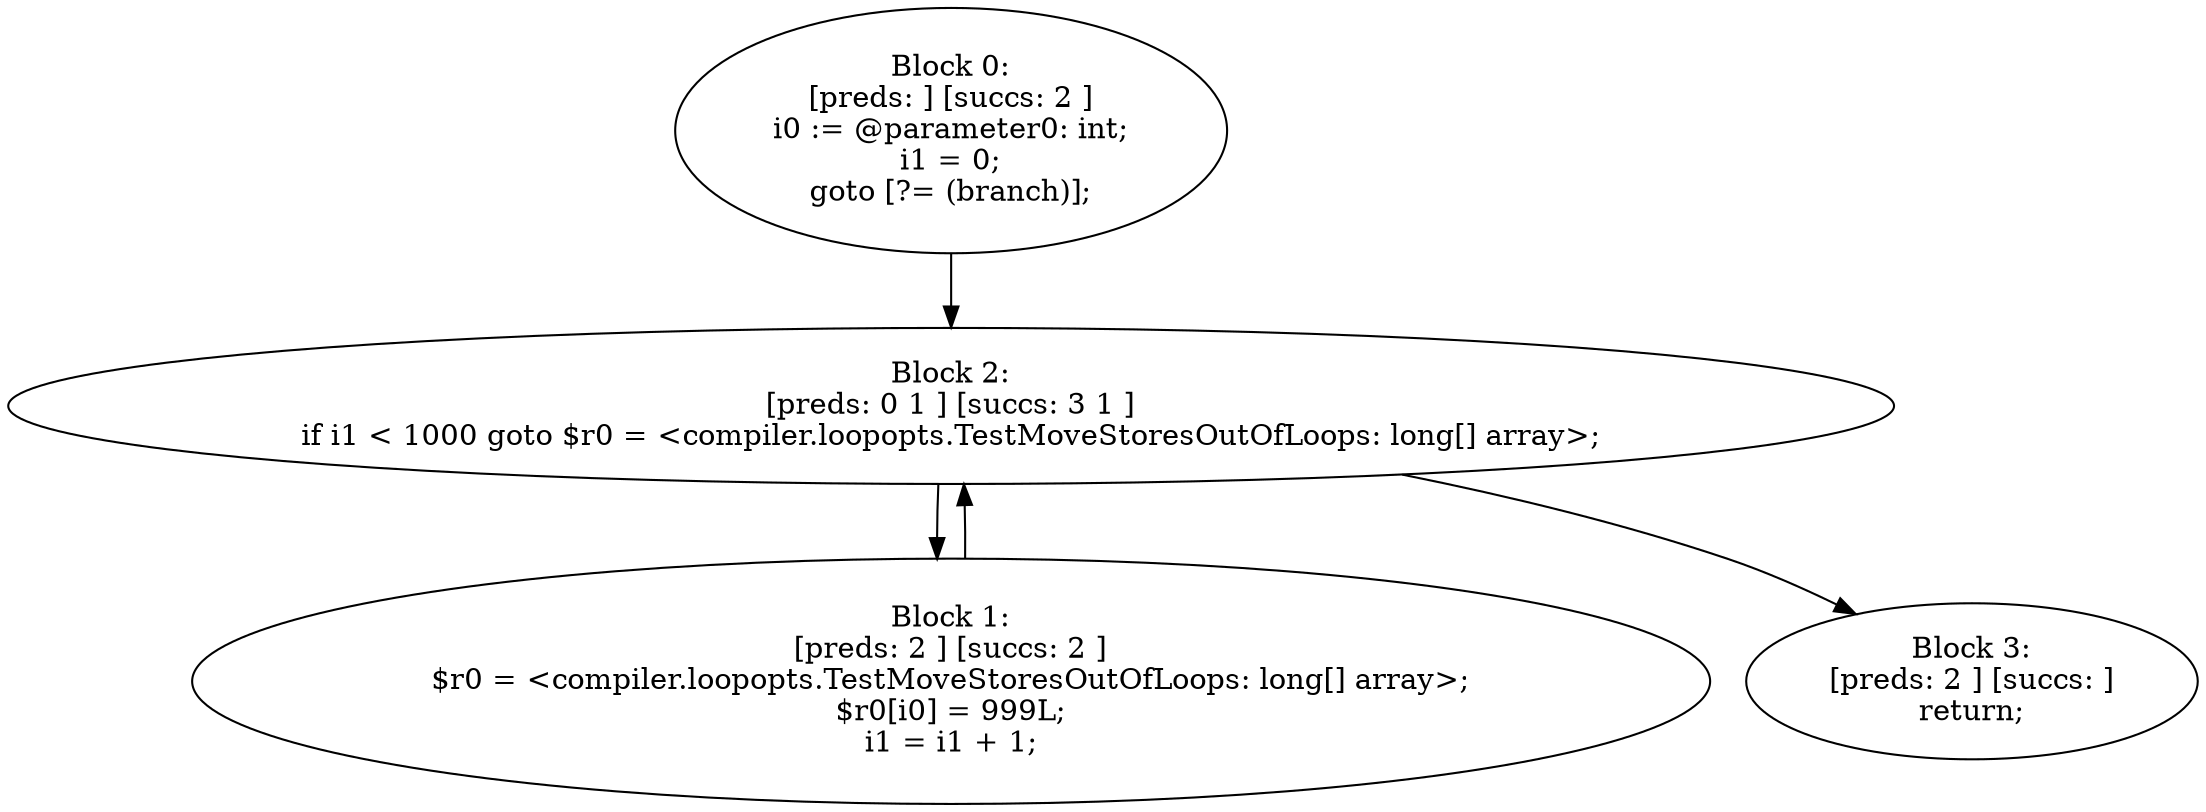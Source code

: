 digraph "unitGraph" {
    "Block 0:
[preds: ] [succs: 2 ]
i0 := @parameter0: int;
i1 = 0;
goto [?= (branch)];
"
    "Block 1:
[preds: 2 ] [succs: 2 ]
$r0 = <compiler.loopopts.TestMoveStoresOutOfLoops: long[] array>;
$r0[i0] = 999L;
i1 = i1 + 1;
"
    "Block 2:
[preds: 0 1 ] [succs: 3 1 ]
if i1 < 1000 goto $r0 = <compiler.loopopts.TestMoveStoresOutOfLoops: long[] array>;
"
    "Block 3:
[preds: 2 ] [succs: ]
return;
"
    "Block 0:
[preds: ] [succs: 2 ]
i0 := @parameter0: int;
i1 = 0;
goto [?= (branch)];
"->"Block 2:
[preds: 0 1 ] [succs: 3 1 ]
if i1 < 1000 goto $r0 = <compiler.loopopts.TestMoveStoresOutOfLoops: long[] array>;
";
    "Block 1:
[preds: 2 ] [succs: 2 ]
$r0 = <compiler.loopopts.TestMoveStoresOutOfLoops: long[] array>;
$r0[i0] = 999L;
i1 = i1 + 1;
"->"Block 2:
[preds: 0 1 ] [succs: 3 1 ]
if i1 < 1000 goto $r0 = <compiler.loopopts.TestMoveStoresOutOfLoops: long[] array>;
";
    "Block 2:
[preds: 0 1 ] [succs: 3 1 ]
if i1 < 1000 goto $r0 = <compiler.loopopts.TestMoveStoresOutOfLoops: long[] array>;
"->"Block 3:
[preds: 2 ] [succs: ]
return;
";
    "Block 2:
[preds: 0 1 ] [succs: 3 1 ]
if i1 < 1000 goto $r0 = <compiler.loopopts.TestMoveStoresOutOfLoops: long[] array>;
"->"Block 1:
[preds: 2 ] [succs: 2 ]
$r0 = <compiler.loopopts.TestMoveStoresOutOfLoops: long[] array>;
$r0[i0] = 999L;
i1 = i1 + 1;
";
}
